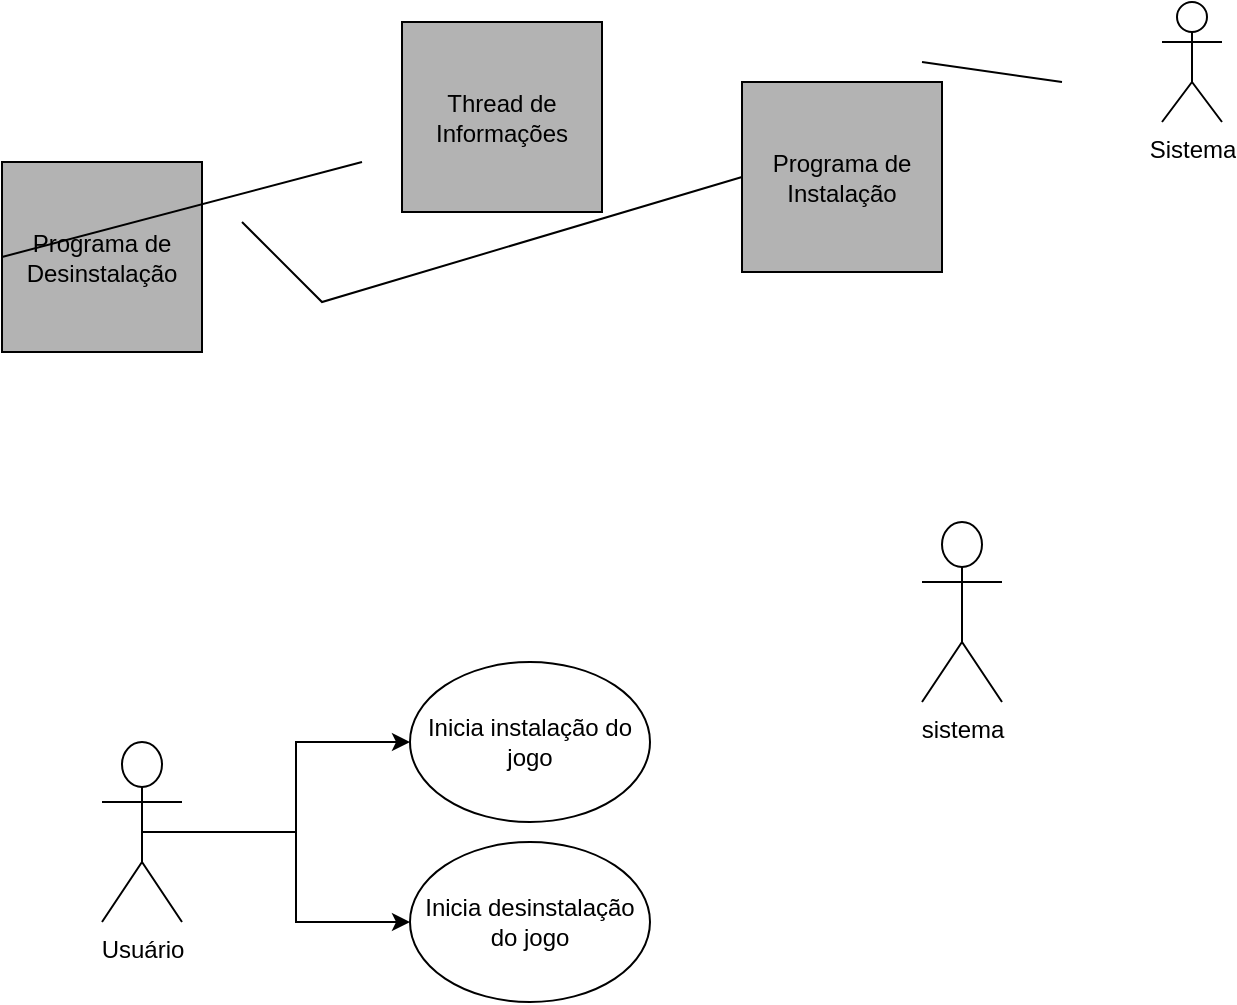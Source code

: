 <mxfile version="17.1.3" type="github" pages="2">
  <diagram id="ngwXyH7l9GTKyPP0Da9h" name="Visão de Contexto">
    <mxGraphModel dx="1360" dy="834" grid="1" gridSize="10" guides="1" tooltips="1" connect="1" arrows="1" fold="1" page="1" pageScale="1" pageWidth="827" pageHeight="1169" math="0" shadow="0">
      <root>
        <mxCell id="0" />
        <mxCell id="1" parent="0" />
        <mxCell id="Cc5wTF1V1izcBQnVMeRH-7" value="&lt;span&gt;Programa de Instalação&lt;/span&gt;" style="rounded=0;whiteSpace=wrap;html=1;fillColor=#B3B3B3;" parent="1" vertex="1">
          <mxGeometry x="460" y="140" width="100" height="95" as="geometry" />
        </mxCell>
        <mxCell id="Cc5wTF1V1izcBQnVMeRH-9" value="" style="endArrow=none;html=1;rounded=0;exitX=0;exitY=0.5;exitDx=0;exitDy=0;" parent="1" source="Cc5wTF1V1izcBQnVMeRH-7" edge="1">
          <mxGeometry width="50" height="50" relative="1" as="geometry">
            <mxPoint x="200" y="430" as="sourcePoint" />
            <mxPoint x="210" y="210" as="targetPoint" />
            <Array as="points">
              <mxPoint x="250" y="250" />
            </Array>
          </mxGeometry>
        </mxCell>
        <mxCell id="Cc5wTF1V1izcBQnVMeRH-10" value="&lt;span&gt;Programa de Desinstalação&lt;/span&gt;" style="rounded=0;whiteSpace=wrap;html=1;fillColor=#B3B3B3;" parent="1" vertex="1">
          <mxGeometry x="90" y="180" width="100" height="95" as="geometry" />
        </mxCell>
        <mxCell id="NT4p0Oqugl3OIAgH7Bok-2" style="edgeStyle=orthogonalEdgeStyle;rounded=0;orthogonalLoop=1;jettySize=auto;html=1;exitX=0.5;exitY=0.5;exitDx=0;exitDy=0;exitPerimeter=0;entryX=0;entryY=0.5;entryDx=0;entryDy=0;" edge="1" parent="1" source="Cc5wTF1V1izcBQnVMeRH-12" target="NT4p0Oqugl3OIAgH7Bok-1">
          <mxGeometry relative="1" as="geometry" />
        </mxCell>
        <mxCell id="NT4p0Oqugl3OIAgH7Bok-4" style="edgeStyle=orthogonalEdgeStyle;rounded=0;orthogonalLoop=1;jettySize=auto;html=1;exitX=0.5;exitY=0.5;exitDx=0;exitDy=0;exitPerimeter=0;" edge="1" parent="1" source="Cc5wTF1V1izcBQnVMeRH-12" target="NT4p0Oqugl3OIAgH7Bok-3">
          <mxGeometry relative="1" as="geometry" />
        </mxCell>
        <mxCell id="Cc5wTF1V1izcBQnVMeRH-12" value="Usuário" style="shape=umlActor;verticalLabelPosition=bottom;verticalAlign=top;html=1;outlineConnect=0;" parent="1" vertex="1">
          <mxGeometry x="140" y="470" width="40" height="90" as="geometry" />
        </mxCell>
        <mxCell id="Cc5wTF1V1izcBQnVMeRH-13" value="" style="endArrow=none;html=1;rounded=0;exitX=0;exitY=0.5;exitDx=0;exitDy=0;" parent="1" source="Cc5wTF1V1izcBQnVMeRH-10" edge="1">
          <mxGeometry width="50" height="50" relative="1" as="geometry">
            <mxPoint x="330" y="332.5" as="sourcePoint" />
            <mxPoint x="270" y="180" as="targetPoint" />
          </mxGeometry>
        </mxCell>
        <mxCell id="Cc5wTF1V1izcBQnVMeRH-14" value="Thread de Informações" style="rounded=0;whiteSpace=wrap;html=1;fillColor=#B3B3B3;" parent="1" vertex="1">
          <mxGeometry x="290" y="110" width="100" height="95" as="geometry" />
        </mxCell>
        <mxCell id="Cc5wTF1V1izcBQnVMeRH-16" value="Sistema" style="shape=umlActor;verticalLabelPosition=bottom;verticalAlign=top;html=1;outlineConnect=0;" parent="1" vertex="1">
          <mxGeometry x="670" y="100" width="30" height="60" as="geometry" />
        </mxCell>
        <mxCell id="Cc5wTF1V1izcBQnVMeRH-17" value="" style="endArrow=none;html=1;rounded=0;" parent="1" edge="1">
          <mxGeometry width="50" height="50" relative="1" as="geometry">
            <mxPoint x="550" y="130" as="sourcePoint" />
            <mxPoint x="620" y="140" as="targetPoint" />
          </mxGeometry>
        </mxCell>
        <mxCell id="NT4p0Oqugl3OIAgH7Bok-1" value="Inicia instalação do jogo" style="ellipse;whiteSpace=wrap;html=1;" vertex="1" parent="1">
          <mxGeometry x="294" y="430" width="120" height="80" as="geometry" />
        </mxCell>
        <mxCell id="NT4p0Oqugl3OIAgH7Bok-3" value="Inicia desinstalação do jogo" style="ellipse;whiteSpace=wrap;html=1;" vertex="1" parent="1">
          <mxGeometry x="294" y="520" width="120" height="80" as="geometry" />
        </mxCell>
        <mxCell id="FwglGCtE83bAJjw0aj70-2" value="sistema" style="shape=umlActor;verticalLabelPosition=bottom;verticalAlign=top;html=1;outlineConnect=0;" vertex="1" parent="1">
          <mxGeometry x="550" y="360" width="40" height="90" as="geometry" />
        </mxCell>
      </root>
    </mxGraphModel>
  </diagram>
  <diagram id="wAGekpE-ySYvHbM52E9z" name="visão funcional">
    <mxGraphModel dx="1360" dy="834" grid="1" gridSize="10" guides="1" tooltips="1" connect="1" arrows="1" fold="1" page="1" pageScale="1" pageWidth="827" pageHeight="1169" math="0" shadow="0">
      <root>
        <mxCell id="rc7wql-Vh9VmB_1ZtE4d-0" />
        <mxCell id="rc7wql-Vh9VmB_1ZtE4d-1" parent="rc7wql-Vh9VmB_1ZtE4d-0" />
        <mxCell id="PTOqinWIOz4lx85Iv_Nm-2" value="" style="endArrow=none;dashed=1;html=1;rounded=0;" edge="1" parent="rc7wql-Vh9VmB_1ZtE4d-1">
          <mxGeometry width="50" height="50" relative="1" as="geometry">
            <mxPoint x="114.5" y="750" as="sourcePoint" />
            <mxPoint x="114.5" y="120" as="targetPoint" />
          </mxGeometry>
        </mxCell>
        <mxCell id="PTOqinWIOz4lx85Iv_Nm-0" value="Actor" style="shape=umlActor;verticalLabelPosition=bottom;verticalAlign=top;html=1;outlineConnect=0;" vertex="1" parent="rc7wql-Vh9VmB_1ZtE4d-1">
          <mxGeometry x="100" y="40" width="30" height="60" as="geometry" />
        </mxCell>
        <mxCell id="PTOqinWIOz4lx85Iv_Nm-1" value="" style="html=1;points=[];perimeter=orthogonalPerimeter;" vertex="1" parent="rc7wql-Vh9VmB_1ZtE4d-1">
          <mxGeometry x="110" y="205" width="10" height="380" as="geometry" />
        </mxCell>
        <mxCell id="PTOqinWIOz4lx85Iv_Nm-3" value="" style="endArrow=classic;html=1;rounded=0;exitX=1;exitY=0.118;exitDx=0;exitDy=0;exitPerimeter=0;" edge="1" parent="rc7wql-Vh9VmB_1ZtE4d-1" source="PTOqinWIOz4lx85Iv_Nm-1">
          <mxGeometry width="50" height="50" relative="1" as="geometry">
            <mxPoint x="390" y="450" as="sourcePoint" />
            <mxPoint x="240" y="250" as="targetPoint" />
          </mxGeometry>
        </mxCell>
        <mxCell id="PTOqinWIOz4lx85Iv_Nm-9" value="Iniciar instalação" style="edgeLabel;html=1;align=center;verticalAlign=middle;resizable=0;points=[];" vertex="1" connectable="0" parent="PTOqinWIOz4lx85Iv_Nm-3">
          <mxGeometry x="-0.65" y="-1" relative="1" as="geometry">
            <mxPoint x="29" as="offset" />
          </mxGeometry>
        </mxCell>
        <mxCell id="PTOqinWIOz4lx85Iv_Nm-4" value="" style="endArrow=none;dashed=1;html=1;rounded=0;" edge="1" parent="rc7wql-Vh9VmB_1ZtE4d-1">
          <mxGeometry width="50" height="50" relative="1" as="geometry">
            <mxPoint x="24.5" y="760" as="sourcePoint" />
            <mxPoint x="24.5" y="130" as="targetPoint" />
          </mxGeometry>
        </mxCell>
        <mxCell id="PTOqinWIOz4lx85Iv_Nm-5" value="" style="html=1;points=[];perimeter=orthogonalPerimeter;" vertex="1" parent="rc7wql-Vh9VmB_1ZtE4d-1">
          <mxGeometry x="20" y="215" width="10" height="380" as="geometry" />
        </mxCell>
        <mxCell id="PTOqinWIOz4lx85Iv_Nm-6" value="" style="endArrow=none;dashed=1;html=1;rounded=0;" edge="1" parent="rc7wql-Vh9VmB_1ZtE4d-1">
          <mxGeometry width="50" height="50" relative="1" as="geometry">
            <mxPoint x="244.5" y="750" as="sourcePoint" />
            <mxPoint x="244.5" y="120" as="targetPoint" />
          </mxGeometry>
        </mxCell>
        <mxCell id="PTOqinWIOz4lx85Iv_Nm-7" value="" style="html=1;points=[];perimeter=orthogonalPerimeter;" vertex="1" parent="rc7wql-Vh9VmB_1ZtE4d-1">
          <mxGeometry x="240" y="205" width="10" height="380" as="geometry" />
        </mxCell>
        <mxCell id="PTOqinWIOz4lx85Iv_Nm-8" value="Windows" style="rounded=0;whiteSpace=wrap;html=1;" vertex="1" parent="rc7wql-Vh9VmB_1ZtE4d-1">
          <mxGeometry x="185" y="60" width="120" height="60" as="geometry" />
        </mxCell>
        <mxCell id="pC5nMc5-XP_YEBW-pXyj-1" value="" style="html=1;points=[];perimeter=orthogonalPerimeter;" vertex="1" parent="rc7wql-Vh9VmB_1ZtE4d-1">
          <mxGeometry x="250" y="280" width="10" height="40" as="geometry" />
        </mxCell>
        <mxCell id="pC5nMc5-XP_YEBW-pXyj-2" value="Inicia a instalação dos pacotes" style="edgeStyle=orthogonalEdgeStyle;html=1;align=left;spacingLeft=2;endArrow=block;rounded=0;entryX=1;entryY=0;exitX=1.2;exitY=0.139;exitDx=0;exitDy=0;exitPerimeter=0;" edge="1" target="pC5nMc5-XP_YEBW-pXyj-1" parent="rc7wql-Vh9VmB_1ZtE4d-1" source="PTOqinWIOz4lx85Iv_Nm-7">
          <mxGeometry relative="1" as="geometry">
            <mxPoint x="255" y="260" as="sourcePoint" />
            <Array as="points">
              <mxPoint x="252" y="260" />
              <mxPoint x="285" y="260" />
              <mxPoint x="285" y="280" />
            </Array>
          </mxGeometry>
        </mxCell>
        <mxCell id="h19owFP4uGvMbLK2lc96-0" value="Sistema" style="rounded=0;whiteSpace=wrap;html=1;" vertex="1" parent="rc7wql-Vh9VmB_1ZtE4d-1">
          <mxGeometry x="450" y="60" width="120" height="60" as="geometry" />
        </mxCell>
        <mxCell id="h19owFP4uGvMbLK2lc96-1" value="" style="endArrow=none;dashed=1;html=1;rounded=0;" edge="1" parent="rc7wql-Vh9VmB_1ZtE4d-1">
          <mxGeometry width="50" height="50" relative="1" as="geometry">
            <mxPoint x="509.5" y="750" as="sourcePoint" />
            <mxPoint x="509.5" y="120" as="targetPoint" />
          </mxGeometry>
        </mxCell>
        <mxCell id="h19owFP4uGvMbLK2lc96-2" value="" style="html=1;points=[];perimeter=orthogonalPerimeter;" vertex="1" parent="rc7wql-Vh9VmB_1ZtE4d-1">
          <mxGeometry x="505" y="280" width="10" height="200" as="geometry" />
        </mxCell>
        <mxCell id="h19owFP4uGvMbLK2lc96-3" value="" style="endArrow=classic;html=1;rounded=0;exitX=1.3;exitY=0.403;exitDx=0;exitDy=0;exitPerimeter=0;entryX=0.2;entryY=0.4;entryDx=0;entryDy=0;entryPerimeter=0;" edge="1" parent="rc7wql-Vh9VmB_1ZtE4d-1" source="PTOqinWIOz4lx85Iv_Nm-7" target="h19owFP4uGvMbLK2lc96-2">
          <mxGeometry width="50" height="50" relative="1" as="geometry">
            <mxPoint x="390" y="450" as="sourcePoint" />
            <mxPoint x="440" y="400" as="targetPoint" />
          </mxGeometry>
        </mxCell>
        <mxCell id="h19owFP4uGvMbLK2lc96-4" value="RunGame()" style="edgeLabel;html=1;align=center;verticalAlign=middle;resizable=0;points=[];" vertex="1" connectable="0" parent="h19owFP4uGvMbLK2lc96-3">
          <mxGeometry x="-0.457" y="-1" relative="1" as="geometry">
            <mxPoint as="offset" />
          </mxGeometry>
        </mxCell>
        <mxCell id="h19owFP4uGvMbLK2lc96-6" value="" style="html=1;points=[];perimeter=orthogonalPerimeter;" vertex="1" parent="rc7wql-Vh9VmB_1ZtE4d-1">
          <mxGeometry x="515" y="395" width="10" height="40" as="geometry" />
        </mxCell>
        <mxCell id="h19owFP4uGvMbLK2lc96-7" value="RunMenu()" style="edgeStyle=orthogonalEdgeStyle;html=1;align=left;spacingLeft=2;endArrow=block;rounded=0;entryX=1;entryY=0;" edge="1" target="h19owFP4uGvMbLK2lc96-6" parent="rc7wql-Vh9VmB_1ZtE4d-1">
          <mxGeometry relative="1" as="geometry">
            <mxPoint x="520" y="375" as="sourcePoint" />
            <Array as="points">
              <mxPoint x="550" y="375" />
            </Array>
          </mxGeometry>
        </mxCell>
        <mxCell id="h19owFP4uGvMbLK2lc96-10" value="" style="endArrow=classic;html=1;rounded=0;exitX=0.1;exitY=0.905;exitDx=0;exitDy=0;exitPerimeter=0;dashed=1;" edge="1" parent="rc7wql-Vh9VmB_1ZtE4d-1" source="h19owFP4uGvMbLK2lc96-2" target="PTOqinWIOz4lx85Iv_Nm-7">
          <mxGeometry width="50" height="50" relative="1" as="geometry">
            <mxPoint x="390" y="450" as="sourcePoint" />
            <mxPoint x="440" y="400" as="targetPoint" />
          </mxGeometry>
        </mxCell>
        <mxCell id="h19owFP4uGvMbLK2lc96-11" value="TimeResponseInOneSecond" style="edgeLabel;html=1;align=center;verticalAlign=middle;resizable=0;points=[];" vertex="1" connectable="0" parent="h19owFP4uGvMbLK2lc96-10">
          <mxGeometry x="0.18" y="2" relative="1" as="geometry">
            <mxPoint as="offset" />
          </mxGeometry>
        </mxCell>
        <mxCell id="h19owFP4uGvMbLK2lc96-12" value="" style="endArrow=classic;html=1;rounded=0;dashed=1;exitX=-0.2;exitY=0.761;exitDx=0;exitDy=0;exitPerimeter=0;entryX=0.9;entryY=0.766;entryDx=0;entryDy=0;entryPerimeter=0;" edge="1" parent="rc7wql-Vh9VmB_1ZtE4d-1" source="PTOqinWIOz4lx85Iv_Nm-7" target="PTOqinWIOz4lx85Iv_Nm-1">
          <mxGeometry width="50" height="50" relative="1" as="geometry">
            <mxPoint x="390" y="450" as="sourcePoint" />
            <mxPoint x="440" y="400" as="targetPoint" />
          </mxGeometry>
        </mxCell>
        <mxCell id="h19owFP4uGvMbLK2lc96-13" value="Apresenta interface" style="edgeLabel;html=1;align=center;verticalAlign=middle;resizable=0;points=[];" vertex="1" connectable="0" parent="h19owFP4uGvMbLK2lc96-12">
          <mxGeometry x="-0.277" y="3" relative="1" as="geometry">
            <mxPoint as="offset" />
          </mxGeometry>
        </mxCell>
      </root>
    </mxGraphModel>
  </diagram>
</mxfile>
